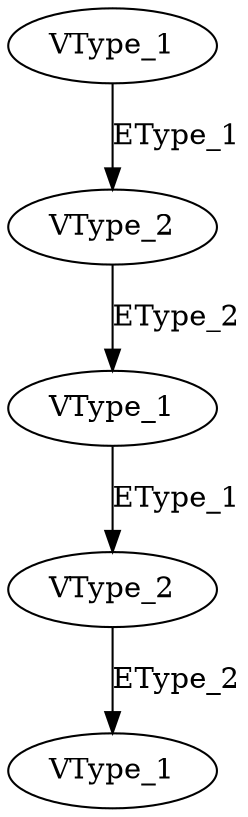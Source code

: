 digraph N2_M2_k4_view0 {
 1 [label="VType_1"];
 2 [label="VType_2"];
 3 [label="VType_1"];
 4 [label="VType_2"];
 5 [label="VType_1"];

 1 -> 2 [label="EType_1"];
 2 -> 3 [label="EType_2"];
 3 -> 4 [label="EType_1"];
 4 -> 5 [label="EType_2"];
}

